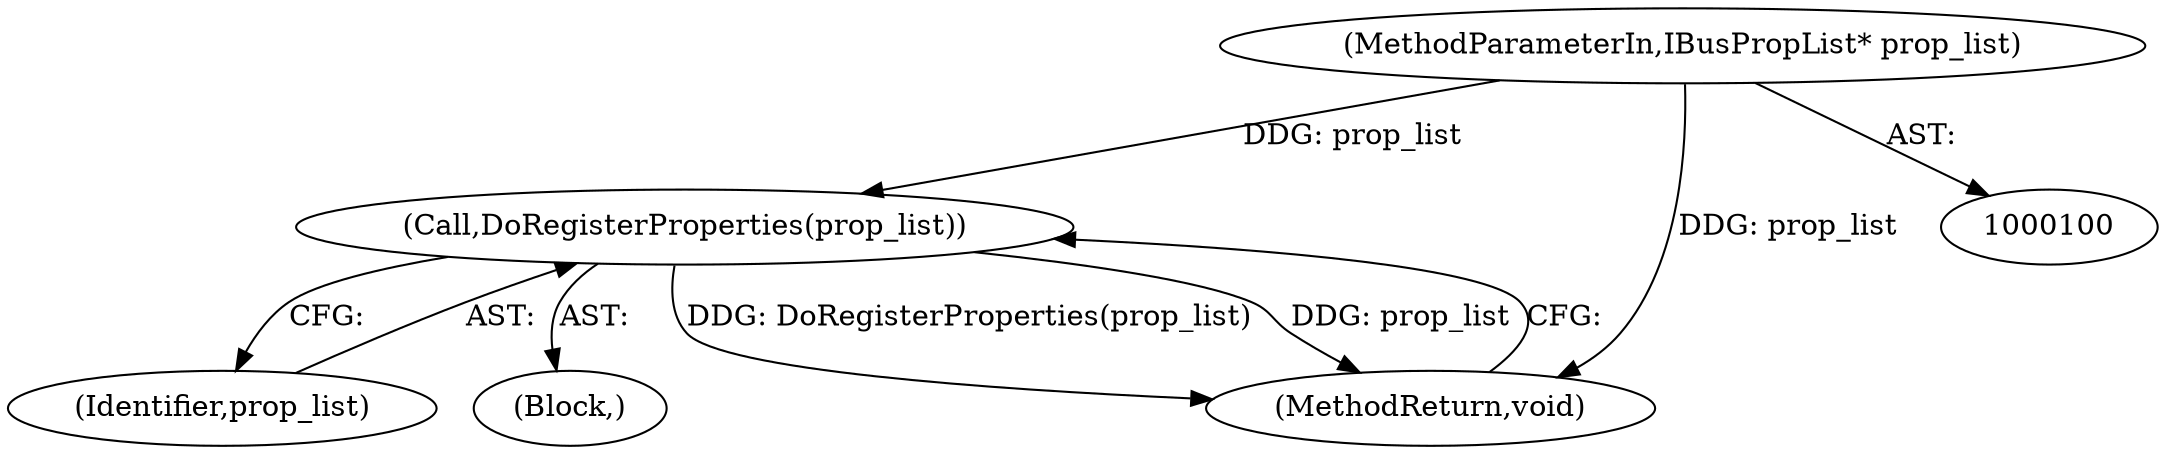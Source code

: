 digraph "0_Chrome_dc7b094a338c6c521f918f478e993f0f74bbea0d_69@pointer" {
"1000104" [label="(Call,DoRegisterProperties(prop_list))"];
"1000102" [label="(MethodParameterIn,IBusPropList* prop_list)"];
"1000104" [label="(Call,DoRegisterProperties(prop_list))"];
"1000105" [label="(Identifier,prop_list)"];
"1000103" [label="(Block,)"];
"1000106" [label="(MethodReturn,void)"];
"1000102" [label="(MethodParameterIn,IBusPropList* prop_list)"];
"1000104" -> "1000103"  [label="AST: "];
"1000104" -> "1000105"  [label="CFG: "];
"1000105" -> "1000104"  [label="AST: "];
"1000106" -> "1000104"  [label="CFG: "];
"1000104" -> "1000106"  [label="DDG: DoRegisterProperties(prop_list)"];
"1000104" -> "1000106"  [label="DDG: prop_list"];
"1000102" -> "1000104"  [label="DDG: prop_list"];
"1000102" -> "1000100"  [label="AST: "];
"1000102" -> "1000106"  [label="DDG: prop_list"];
}
